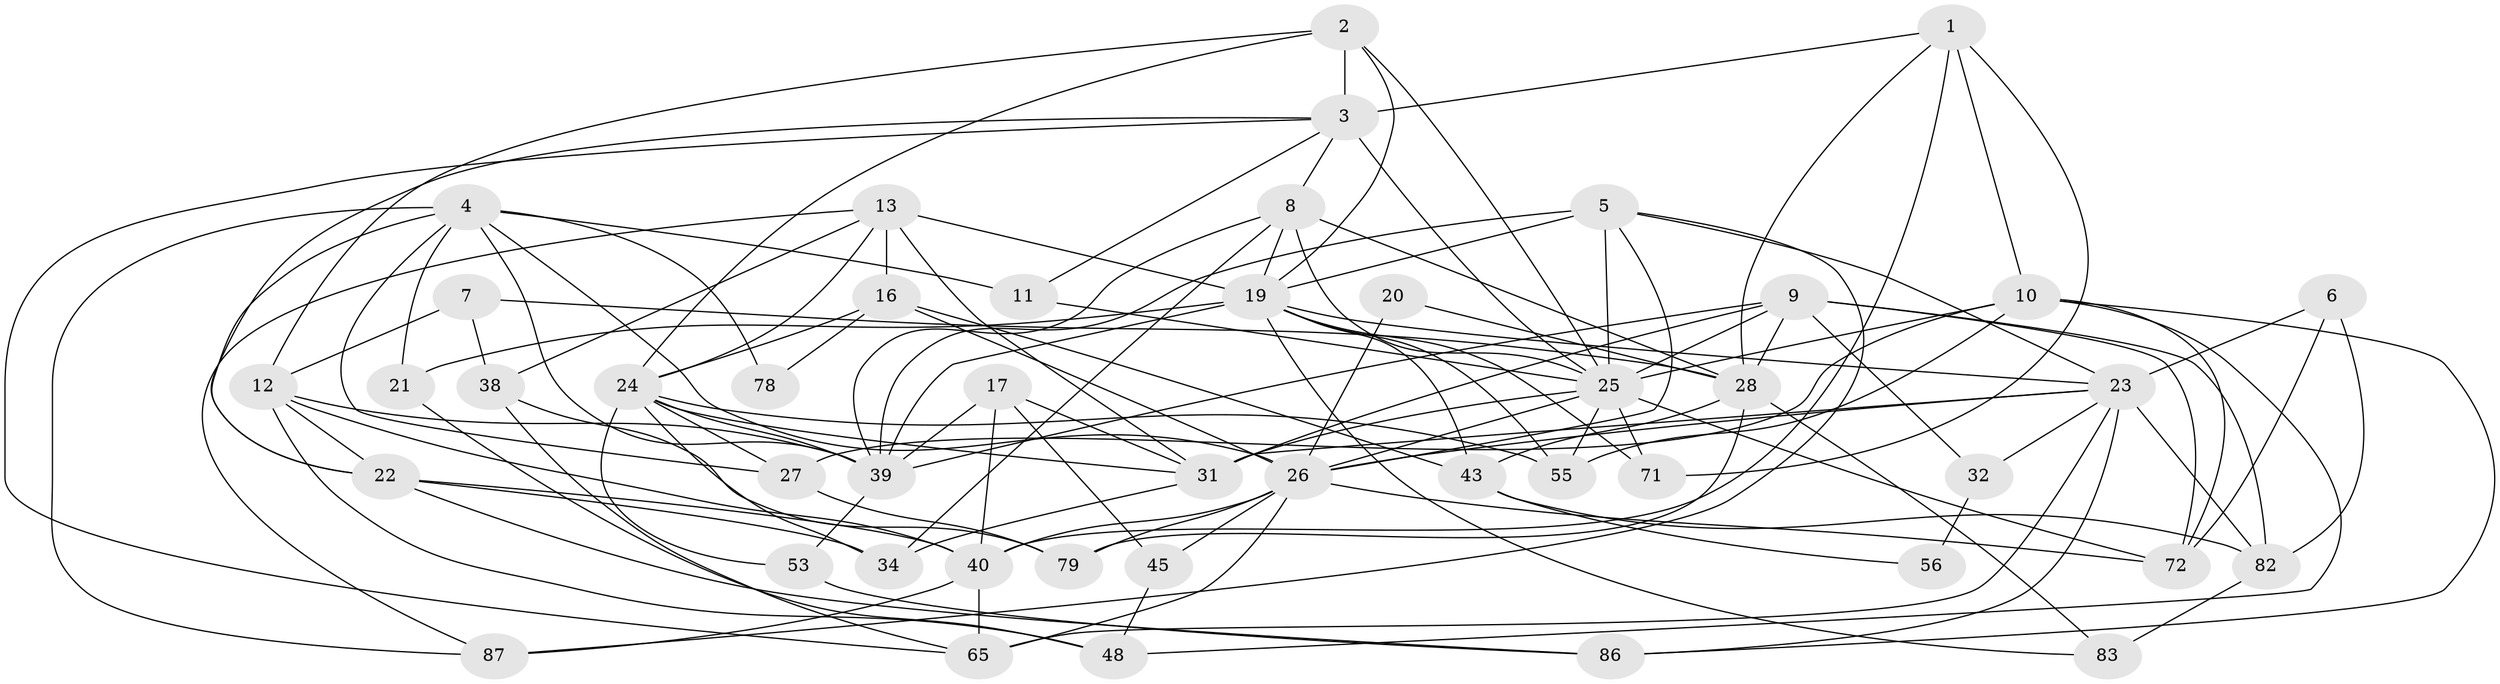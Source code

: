 // original degree distribution, {6: 0.10752688172043011, 3: 0.2903225806451613, 4: 0.3225806451612903, 2: 0.0967741935483871, 5: 0.15053763440860216, 7: 0.010752688172043012, 8: 0.021505376344086023}
// Generated by graph-tools (version 1.1) at 2025/15/03/09/25 04:15:18]
// undirected, 46 vertices, 123 edges
graph export_dot {
graph [start="1"]
  node [color=gray90,style=filled];
  1 [super="+18+62"];
  2 [super="+64+46"];
  3 [super="+75+60+15"];
  4 [super="+51"];
  5 [super="+14+50"];
  6;
  7;
  8 [super="+67"];
  9 [super="+80+36"];
  10;
  11 [super="+35"];
  12 [super="+37"];
  13 [super="+49+76"];
  16 [super="+90"];
  17;
  19 [super="+52+30"];
  20;
  21;
  22 [super="+47"];
  23 [super="+33+70"];
  24 [super="+58+69"];
  25 [super="+44"];
  26 [super="+89+84"];
  27;
  28 [super="+68+29"];
  31 [super="+59"];
  32;
  34;
  38 [super="+81"];
  39 [super="+54+77"];
  40 [super="+85+42"];
  43 [super="+61"];
  45;
  48;
  53;
  55 [super="+93"];
  56;
  65;
  71 [super="+88"];
  72 [super="+73"];
  78;
  79;
  82;
  83;
  86;
  87;
  1 -- 10;
  1 -- 71 [weight=2];
  1 -- 3;
  1 -- 40;
  1 -- 28;
  2 -- 3 [weight=2];
  2 -- 25 [weight=2];
  2 -- 12;
  2 -- 19;
  2 -- 24;
  3 -- 65;
  3 -- 22;
  3 -- 25 [weight=2];
  3 -- 11;
  3 -- 8;
  4 -- 21;
  4 -- 87;
  4 -- 27;
  4 -- 78;
  4 -- 39;
  4 -- 26;
  4 -- 22;
  4 -- 11;
  5 -- 19;
  5 -- 87;
  5 -- 39;
  5 -- 26;
  5 -- 23;
  5 -- 25 [weight=2];
  6 -- 82;
  6 -- 72;
  6 -- 23;
  7 -- 28;
  7 -- 38;
  7 -- 12;
  8 -- 34;
  8 -- 28;
  8 -- 39;
  8 -- 25;
  8 -- 19;
  9 -- 28;
  9 -- 32;
  9 -- 82;
  9 -- 25;
  9 -- 31;
  9 -- 72;
  9 -- 39;
  10 -- 72;
  10 -- 27;
  10 -- 48;
  10 -- 86;
  10 -- 55;
  10 -- 25;
  11 -- 25;
  12 -- 39 [weight=2];
  12 -- 48;
  12 -- 22;
  12 -- 40;
  13 -- 19;
  13 -- 31 [weight=2];
  13 -- 16;
  13 -- 38;
  13 -- 87;
  13 -- 24;
  16 -- 43;
  16 -- 78;
  16 -- 26;
  16 -- 24;
  17 -- 39;
  17 -- 40;
  17 -- 45;
  17 -- 31;
  19 -- 21;
  19 -- 39 [weight=2];
  19 -- 23 [weight=2];
  19 -- 43;
  19 -- 83;
  19 -- 55;
  19 -- 71;
  20 -- 28;
  20 -- 26;
  21 -- 48;
  22 -- 34;
  22 -- 86;
  22 -- 40;
  23 -- 32;
  23 -- 65;
  23 -- 82;
  23 -- 86;
  23 -- 26;
  23 -- 31 [weight=2];
  24 -- 34;
  24 -- 39;
  24 -- 55;
  24 -- 31;
  24 -- 53;
  24 -- 27;
  25 -- 72;
  25 -- 55;
  25 -- 26;
  25 -- 31;
  25 -- 71;
  26 -- 65;
  26 -- 72;
  26 -- 45;
  26 -- 79;
  26 -- 40;
  27 -- 79;
  28 -- 79;
  28 -- 83;
  28 -- 43;
  31 -- 34;
  32 -- 56;
  38 -- 65;
  38 -- 79;
  39 -- 53;
  40 -- 65;
  40 -- 87;
  43 -- 82;
  43 -- 56;
  45 -- 48;
  53 -- 86;
  82 -- 83;
}
